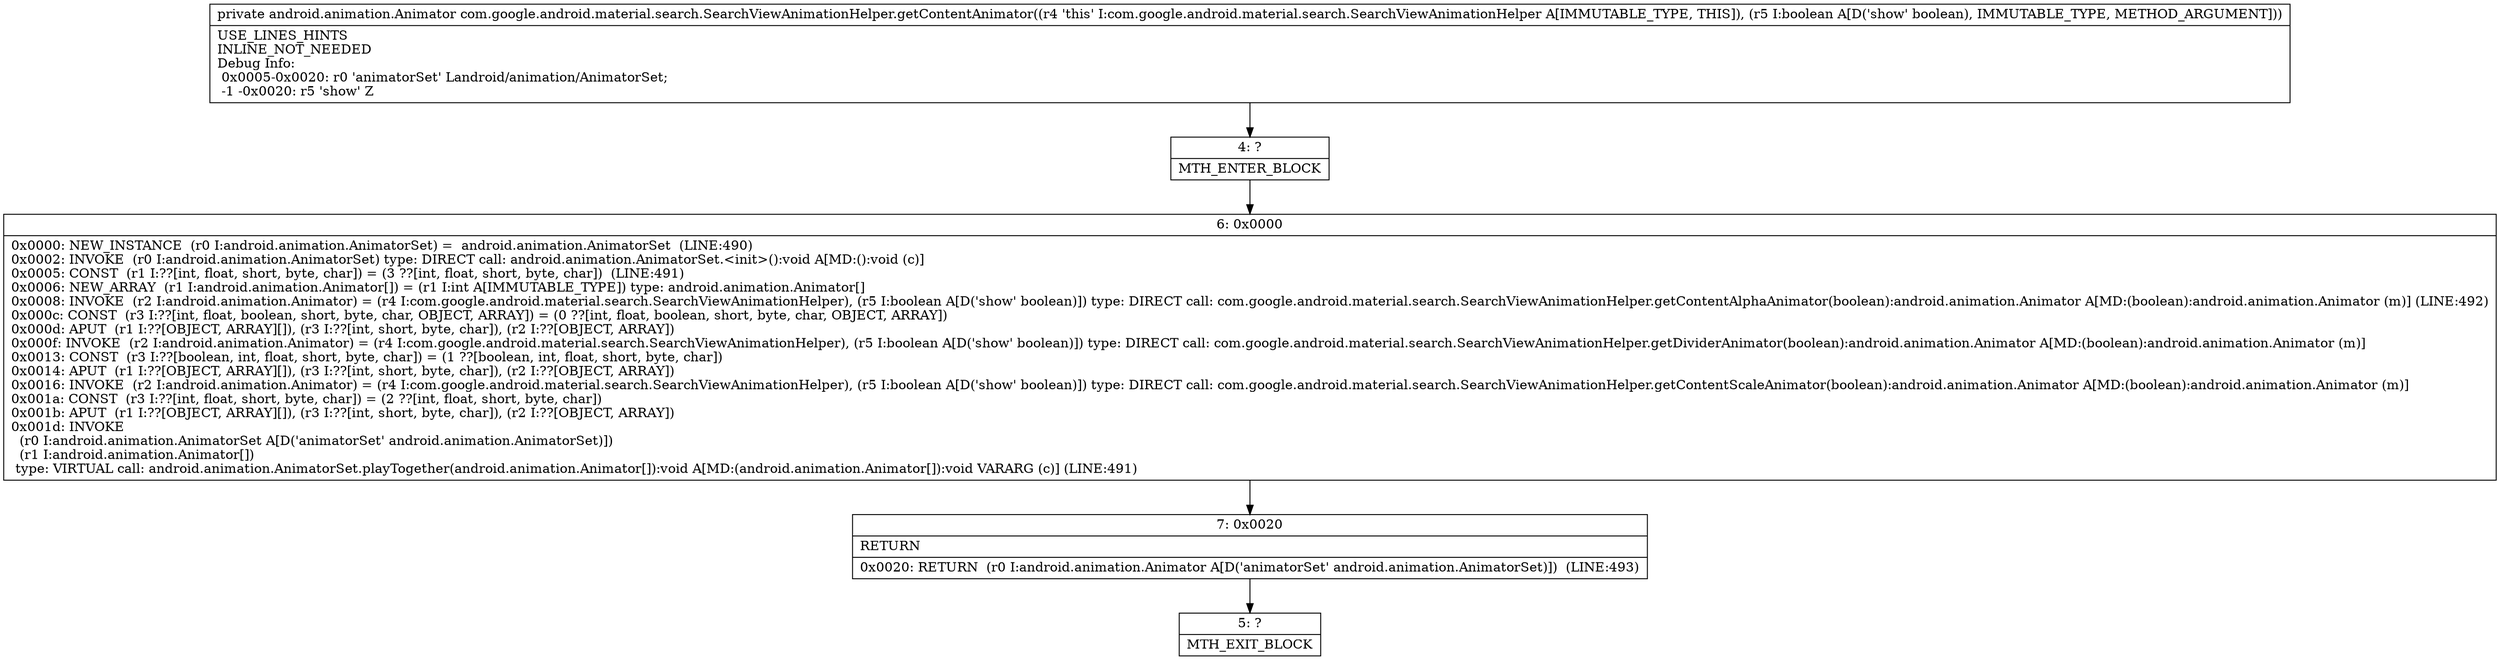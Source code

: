 digraph "CFG forcom.google.android.material.search.SearchViewAnimationHelper.getContentAnimator(Z)Landroid\/animation\/Animator;" {
Node_4 [shape=record,label="{4\:\ ?|MTH_ENTER_BLOCK\l}"];
Node_6 [shape=record,label="{6\:\ 0x0000|0x0000: NEW_INSTANCE  (r0 I:android.animation.AnimatorSet) =  android.animation.AnimatorSet  (LINE:490)\l0x0002: INVOKE  (r0 I:android.animation.AnimatorSet) type: DIRECT call: android.animation.AnimatorSet.\<init\>():void A[MD:():void (c)]\l0x0005: CONST  (r1 I:??[int, float, short, byte, char]) = (3 ??[int, float, short, byte, char])  (LINE:491)\l0x0006: NEW_ARRAY  (r1 I:android.animation.Animator[]) = (r1 I:int A[IMMUTABLE_TYPE]) type: android.animation.Animator[] \l0x0008: INVOKE  (r2 I:android.animation.Animator) = (r4 I:com.google.android.material.search.SearchViewAnimationHelper), (r5 I:boolean A[D('show' boolean)]) type: DIRECT call: com.google.android.material.search.SearchViewAnimationHelper.getContentAlphaAnimator(boolean):android.animation.Animator A[MD:(boolean):android.animation.Animator (m)] (LINE:492)\l0x000c: CONST  (r3 I:??[int, float, boolean, short, byte, char, OBJECT, ARRAY]) = (0 ??[int, float, boolean, short, byte, char, OBJECT, ARRAY]) \l0x000d: APUT  (r1 I:??[OBJECT, ARRAY][]), (r3 I:??[int, short, byte, char]), (r2 I:??[OBJECT, ARRAY]) \l0x000f: INVOKE  (r2 I:android.animation.Animator) = (r4 I:com.google.android.material.search.SearchViewAnimationHelper), (r5 I:boolean A[D('show' boolean)]) type: DIRECT call: com.google.android.material.search.SearchViewAnimationHelper.getDividerAnimator(boolean):android.animation.Animator A[MD:(boolean):android.animation.Animator (m)]\l0x0013: CONST  (r3 I:??[boolean, int, float, short, byte, char]) = (1 ??[boolean, int, float, short, byte, char]) \l0x0014: APUT  (r1 I:??[OBJECT, ARRAY][]), (r3 I:??[int, short, byte, char]), (r2 I:??[OBJECT, ARRAY]) \l0x0016: INVOKE  (r2 I:android.animation.Animator) = (r4 I:com.google.android.material.search.SearchViewAnimationHelper), (r5 I:boolean A[D('show' boolean)]) type: DIRECT call: com.google.android.material.search.SearchViewAnimationHelper.getContentScaleAnimator(boolean):android.animation.Animator A[MD:(boolean):android.animation.Animator (m)]\l0x001a: CONST  (r3 I:??[int, float, short, byte, char]) = (2 ??[int, float, short, byte, char]) \l0x001b: APUT  (r1 I:??[OBJECT, ARRAY][]), (r3 I:??[int, short, byte, char]), (r2 I:??[OBJECT, ARRAY]) \l0x001d: INVOKE  \l  (r0 I:android.animation.AnimatorSet A[D('animatorSet' android.animation.AnimatorSet)])\l  (r1 I:android.animation.Animator[])\l type: VIRTUAL call: android.animation.AnimatorSet.playTogether(android.animation.Animator[]):void A[MD:(android.animation.Animator[]):void VARARG (c)] (LINE:491)\l}"];
Node_7 [shape=record,label="{7\:\ 0x0020|RETURN\l|0x0020: RETURN  (r0 I:android.animation.Animator A[D('animatorSet' android.animation.AnimatorSet)])  (LINE:493)\l}"];
Node_5 [shape=record,label="{5\:\ ?|MTH_EXIT_BLOCK\l}"];
MethodNode[shape=record,label="{private android.animation.Animator com.google.android.material.search.SearchViewAnimationHelper.getContentAnimator((r4 'this' I:com.google.android.material.search.SearchViewAnimationHelper A[IMMUTABLE_TYPE, THIS]), (r5 I:boolean A[D('show' boolean), IMMUTABLE_TYPE, METHOD_ARGUMENT]))  | USE_LINES_HINTS\lINLINE_NOT_NEEDED\lDebug Info:\l  0x0005\-0x0020: r0 'animatorSet' Landroid\/animation\/AnimatorSet;\l  \-1 \-0x0020: r5 'show' Z\l}"];
MethodNode -> Node_4;Node_4 -> Node_6;
Node_6 -> Node_7;
Node_7 -> Node_5;
}

